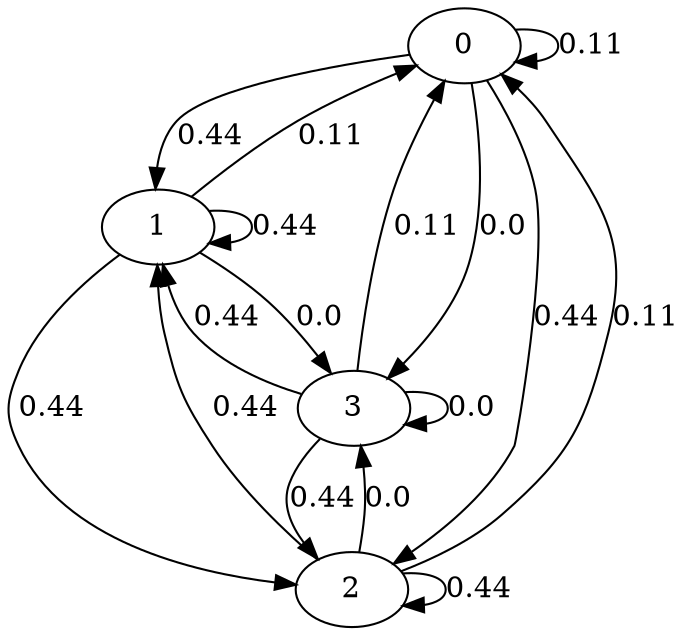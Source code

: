 digraph G {0 -> 0 [label="0.11"];0 -> 1 [label="0.44"];0 -> 2 [label="0.44"];0 -> 3 [label="0.0"];1 -> 0 [label="0.11"];1 -> 1 [label="0.44"];1 -> 2 [label="0.44"];1 -> 3 [label="0.0"];2 -> 0 [label="0.11"];2 -> 1 [label="0.44"];2 -> 2 [label="0.44"];2 -> 3 [label="0.0"];3 -> 0 [label="0.11"];3 -> 1 [label="0.44"];3 -> 2 [label="0.44"];3 -> 3 [label="0.0"];}